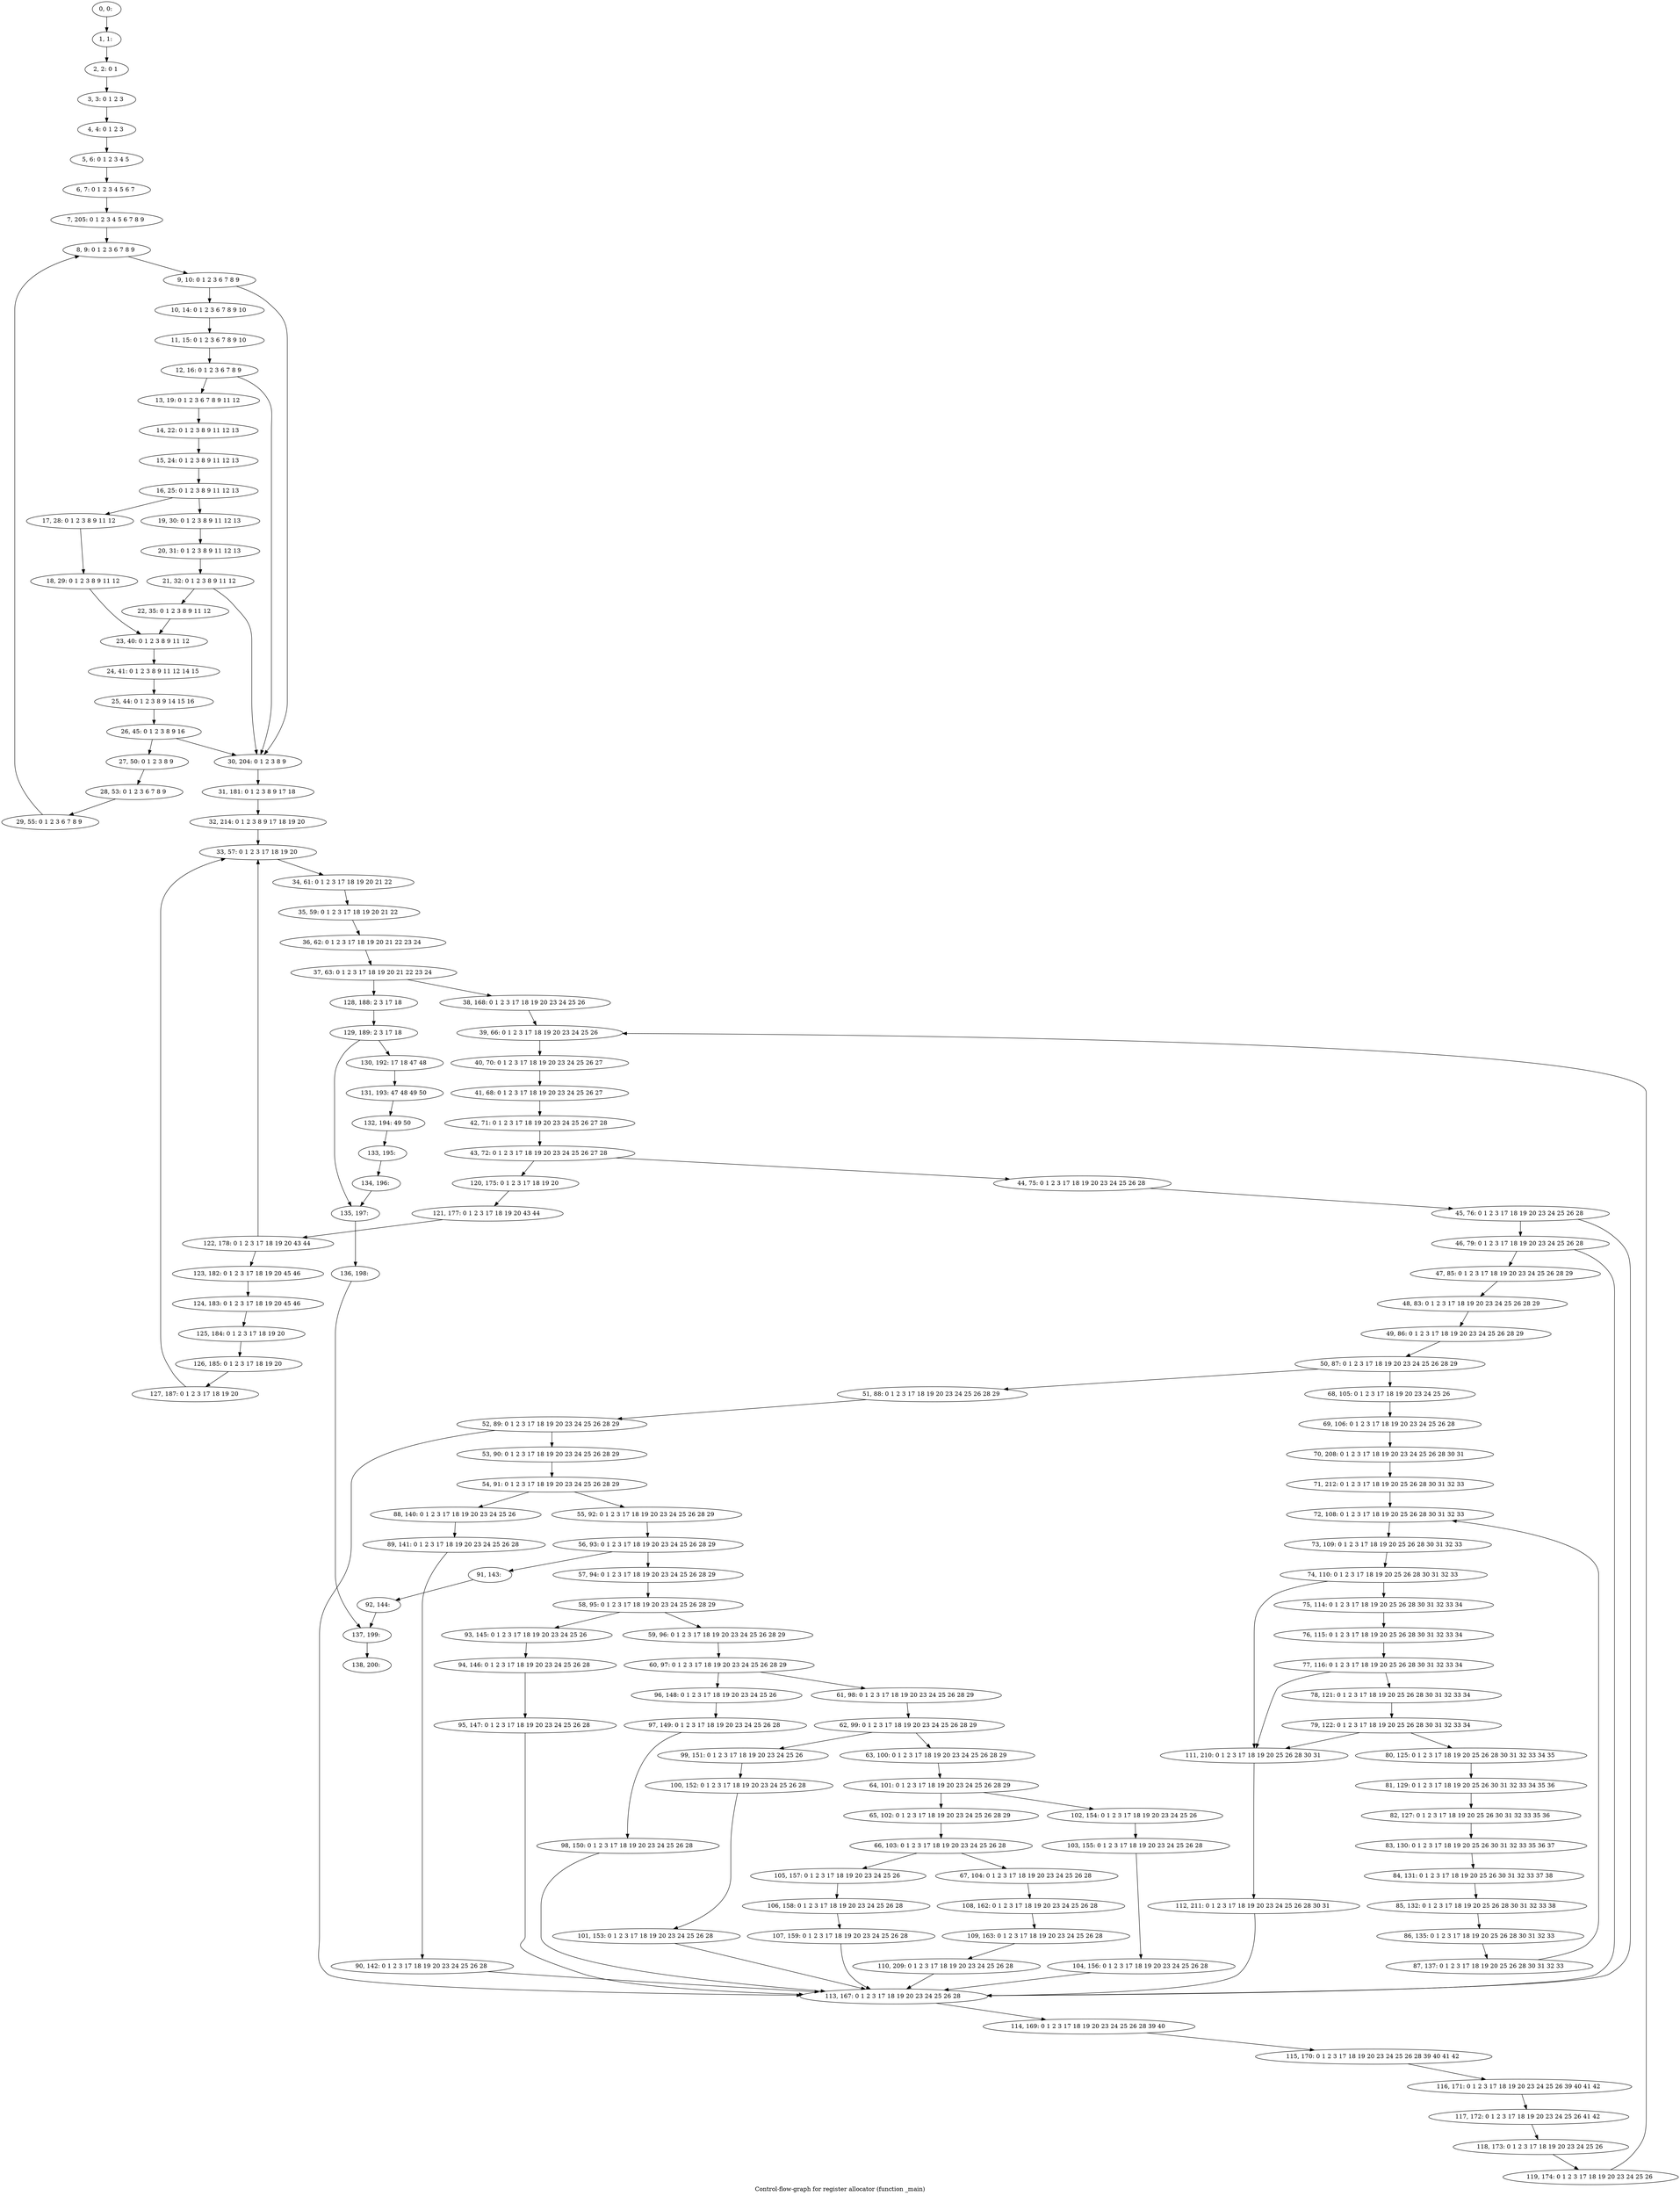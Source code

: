 digraph G {
graph [label="Control-flow-graph for register allocator (function _main)"]
0[label="0, 0: "];
1[label="1, 1: "];
2[label="2, 2: 0 1 "];
3[label="3, 3: 0 1 2 3 "];
4[label="4, 4: 0 1 2 3 "];
5[label="5, 6: 0 1 2 3 4 5 "];
6[label="6, 7: 0 1 2 3 4 5 6 7 "];
7[label="7, 205: 0 1 2 3 4 5 6 7 8 9 "];
8[label="8, 9: 0 1 2 3 6 7 8 9 "];
9[label="9, 10: 0 1 2 3 6 7 8 9 "];
10[label="10, 14: 0 1 2 3 6 7 8 9 10 "];
11[label="11, 15: 0 1 2 3 6 7 8 9 10 "];
12[label="12, 16: 0 1 2 3 6 7 8 9 "];
13[label="13, 19: 0 1 2 3 6 7 8 9 11 12 "];
14[label="14, 22: 0 1 2 3 8 9 11 12 13 "];
15[label="15, 24: 0 1 2 3 8 9 11 12 13 "];
16[label="16, 25: 0 1 2 3 8 9 11 12 13 "];
17[label="17, 28: 0 1 2 3 8 9 11 12 "];
18[label="18, 29: 0 1 2 3 8 9 11 12 "];
19[label="19, 30: 0 1 2 3 8 9 11 12 13 "];
20[label="20, 31: 0 1 2 3 8 9 11 12 13 "];
21[label="21, 32: 0 1 2 3 8 9 11 12 "];
22[label="22, 35: 0 1 2 3 8 9 11 12 "];
23[label="23, 40: 0 1 2 3 8 9 11 12 "];
24[label="24, 41: 0 1 2 3 8 9 11 12 14 15 "];
25[label="25, 44: 0 1 2 3 8 9 14 15 16 "];
26[label="26, 45: 0 1 2 3 8 9 16 "];
27[label="27, 50: 0 1 2 3 8 9 "];
28[label="28, 53: 0 1 2 3 6 7 8 9 "];
29[label="29, 55: 0 1 2 3 6 7 8 9 "];
30[label="30, 204: 0 1 2 3 8 9 "];
31[label="31, 181: 0 1 2 3 8 9 17 18 "];
32[label="32, 214: 0 1 2 3 8 9 17 18 19 20 "];
33[label="33, 57: 0 1 2 3 17 18 19 20 "];
34[label="34, 61: 0 1 2 3 17 18 19 20 21 22 "];
35[label="35, 59: 0 1 2 3 17 18 19 20 21 22 "];
36[label="36, 62: 0 1 2 3 17 18 19 20 21 22 23 24 "];
37[label="37, 63: 0 1 2 3 17 18 19 20 21 22 23 24 "];
38[label="38, 168: 0 1 2 3 17 18 19 20 23 24 25 26 "];
39[label="39, 66: 0 1 2 3 17 18 19 20 23 24 25 26 "];
40[label="40, 70: 0 1 2 3 17 18 19 20 23 24 25 26 27 "];
41[label="41, 68: 0 1 2 3 17 18 19 20 23 24 25 26 27 "];
42[label="42, 71: 0 1 2 3 17 18 19 20 23 24 25 26 27 28 "];
43[label="43, 72: 0 1 2 3 17 18 19 20 23 24 25 26 27 28 "];
44[label="44, 75: 0 1 2 3 17 18 19 20 23 24 25 26 28 "];
45[label="45, 76: 0 1 2 3 17 18 19 20 23 24 25 26 28 "];
46[label="46, 79: 0 1 2 3 17 18 19 20 23 24 25 26 28 "];
47[label="47, 85: 0 1 2 3 17 18 19 20 23 24 25 26 28 29 "];
48[label="48, 83: 0 1 2 3 17 18 19 20 23 24 25 26 28 29 "];
49[label="49, 86: 0 1 2 3 17 18 19 20 23 24 25 26 28 29 "];
50[label="50, 87: 0 1 2 3 17 18 19 20 23 24 25 26 28 29 "];
51[label="51, 88: 0 1 2 3 17 18 19 20 23 24 25 26 28 29 "];
52[label="52, 89: 0 1 2 3 17 18 19 20 23 24 25 26 28 29 "];
53[label="53, 90: 0 1 2 3 17 18 19 20 23 24 25 26 28 29 "];
54[label="54, 91: 0 1 2 3 17 18 19 20 23 24 25 26 28 29 "];
55[label="55, 92: 0 1 2 3 17 18 19 20 23 24 25 26 28 29 "];
56[label="56, 93: 0 1 2 3 17 18 19 20 23 24 25 26 28 29 "];
57[label="57, 94: 0 1 2 3 17 18 19 20 23 24 25 26 28 29 "];
58[label="58, 95: 0 1 2 3 17 18 19 20 23 24 25 26 28 29 "];
59[label="59, 96: 0 1 2 3 17 18 19 20 23 24 25 26 28 29 "];
60[label="60, 97: 0 1 2 3 17 18 19 20 23 24 25 26 28 29 "];
61[label="61, 98: 0 1 2 3 17 18 19 20 23 24 25 26 28 29 "];
62[label="62, 99: 0 1 2 3 17 18 19 20 23 24 25 26 28 29 "];
63[label="63, 100: 0 1 2 3 17 18 19 20 23 24 25 26 28 29 "];
64[label="64, 101: 0 1 2 3 17 18 19 20 23 24 25 26 28 29 "];
65[label="65, 102: 0 1 2 3 17 18 19 20 23 24 25 26 28 29 "];
66[label="66, 103: 0 1 2 3 17 18 19 20 23 24 25 26 28 "];
67[label="67, 104: 0 1 2 3 17 18 19 20 23 24 25 26 28 "];
68[label="68, 105: 0 1 2 3 17 18 19 20 23 24 25 26 "];
69[label="69, 106: 0 1 2 3 17 18 19 20 23 24 25 26 28 "];
70[label="70, 208: 0 1 2 3 17 18 19 20 23 24 25 26 28 30 31 "];
71[label="71, 212: 0 1 2 3 17 18 19 20 25 26 28 30 31 32 33 "];
72[label="72, 108: 0 1 2 3 17 18 19 20 25 26 28 30 31 32 33 "];
73[label="73, 109: 0 1 2 3 17 18 19 20 25 26 28 30 31 32 33 "];
74[label="74, 110: 0 1 2 3 17 18 19 20 25 26 28 30 31 32 33 "];
75[label="75, 114: 0 1 2 3 17 18 19 20 25 26 28 30 31 32 33 34 "];
76[label="76, 115: 0 1 2 3 17 18 19 20 25 26 28 30 31 32 33 34 "];
77[label="77, 116: 0 1 2 3 17 18 19 20 25 26 28 30 31 32 33 34 "];
78[label="78, 121: 0 1 2 3 17 18 19 20 25 26 28 30 31 32 33 34 "];
79[label="79, 122: 0 1 2 3 17 18 19 20 25 26 28 30 31 32 33 34 "];
80[label="80, 125: 0 1 2 3 17 18 19 20 25 26 28 30 31 32 33 34 35 "];
81[label="81, 129: 0 1 2 3 17 18 19 20 25 26 30 31 32 33 34 35 36 "];
82[label="82, 127: 0 1 2 3 17 18 19 20 25 26 30 31 32 33 35 36 "];
83[label="83, 130: 0 1 2 3 17 18 19 20 25 26 30 31 32 33 35 36 37 "];
84[label="84, 131: 0 1 2 3 17 18 19 20 25 26 30 31 32 33 37 38 "];
85[label="85, 132: 0 1 2 3 17 18 19 20 25 26 28 30 31 32 33 38 "];
86[label="86, 135: 0 1 2 3 17 18 19 20 25 26 28 30 31 32 33 "];
87[label="87, 137: 0 1 2 3 17 18 19 20 25 26 28 30 31 32 33 "];
88[label="88, 140: 0 1 2 3 17 18 19 20 23 24 25 26 "];
89[label="89, 141: 0 1 2 3 17 18 19 20 23 24 25 26 28 "];
90[label="90, 142: 0 1 2 3 17 18 19 20 23 24 25 26 28 "];
91[label="91, 143: "];
92[label="92, 144: "];
93[label="93, 145: 0 1 2 3 17 18 19 20 23 24 25 26 "];
94[label="94, 146: 0 1 2 3 17 18 19 20 23 24 25 26 28 "];
95[label="95, 147: 0 1 2 3 17 18 19 20 23 24 25 26 28 "];
96[label="96, 148: 0 1 2 3 17 18 19 20 23 24 25 26 "];
97[label="97, 149: 0 1 2 3 17 18 19 20 23 24 25 26 28 "];
98[label="98, 150: 0 1 2 3 17 18 19 20 23 24 25 26 28 "];
99[label="99, 151: 0 1 2 3 17 18 19 20 23 24 25 26 "];
100[label="100, 152: 0 1 2 3 17 18 19 20 23 24 25 26 28 "];
101[label="101, 153: 0 1 2 3 17 18 19 20 23 24 25 26 28 "];
102[label="102, 154: 0 1 2 3 17 18 19 20 23 24 25 26 "];
103[label="103, 155: 0 1 2 3 17 18 19 20 23 24 25 26 28 "];
104[label="104, 156: 0 1 2 3 17 18 19 20 23 24 25 26 28 "];
105[label="105, 157: 0 1 2 3 17 18 19 20 23 24 25 26 "];
106[label="106, 158: 0 1 2 3 17 18 19 20 23 24 25 26 28 "];
107[label="107, 159: 0 1 2 3 17 18 19 20 23 24 25 26 28 "];
108[label="108, 162: 0 1 2 3 17 18 19 20 23 24 25 26 28 "];
109[label="109, 163: 0 1 2 3 17 18 19 20 23 24 25 26 28 "];
110[label="110, 209: 0 1 2 3 17 18 19 20 23 24 25 26 28 "];
111[label="111, 210: 0 1 2 3 17 18 19 20 25 26 28 30 31 "];
112[label="112, 211: 0 1 2 3 17 18 19 20 23 24 25 26 28 30 31 "];
113[label="113, 167: 0 1 2 3 17 18 19 20 23 24 25 26 28 "];
114[label="114, 169: 0 1 2 3 17 18 19 20 23 24 25 26 28 39 40 "];
115[label="115, 170: 0 1 2 3 17 18 19 20 23 24 25 26 28 39 40 41 42 "];
116[label="116, 171: 0 1 2 3 17 18 19 20 23 24 25 26 39 40 41 42 "];
117[label="117, 172: 0 1 2 3 17 18 19 20 23 24 25 26 41 42 "];
118[label="118, 173: 0 1 2 3 17 18 19 20 23 24 25 26 "];
119[label="119, 174: 0 1 2 3 17 18 19 20 23 24 25 26 "];
120[label="120, 175: 0 1 2 3 17 18 19 20 "];
121[label="121, 177: 0 1 2 3 17 18 19 20 43 44 "];
122[label="122, 178: 0 1 2 3 17 18 19 20 43 44 "];
123[label="123, 182: 0 1 2 3 17 18 19 20 45 46 "];
124[label="124, 183: 0 1 2 3 17 18 19 20 45 46 "];
125[label="125, 184: 0 1 2 3 17 18 19 20 "];
126[label="126, 185: 0 1 2 3 17 18 19 20 "];
127[label="127, 187: 0 1 2 3 17 18 19 20 "];
128[label="128, 188: 2 3 17 18 "];
129[label="129, 189: 2 3 17 18 "];
130[label="130, 192: 17 18 47 48 "];
131[label="131, 193: 47 48 49 50 "];
132[label="132, 194: 49 50 "];
133[label="133, 195: "];
134[label="134, 196: "];
135[label="135, 197: "];
136[label="136, 198: "];
137[label="137, 199: "];
138[label="138, 200: "];
0->1 ;
1->2 ;
2->3 ;
3->4 ;
4->5 ;
5->6 ;
6->7 ;
7->8 ;
8->9 ;
9->10 ;
9->30 ;
10->11 ;
11->12 ;
12->13 ;
12->30 ;
13->14 ;
14->15 ;
15->16 ;
16->17 ;
16->19 ;
17->18 ;
18->23 ;
19->20 ;
20->21 ;
21->22 ;
21->30 ;
22->23 ;
23->24 ;
24->25 ;
25->26 ;
26->27 ;
26->30 ;
27->28 ;
28->29 ;
29->8 ;
30->31 ;
31->32 ;
32->33 ;
33->34 ;
34->35 ;
35->36 ;
36->37 ;
37->38 ;
37->128 ;
38->39 ;
39->40 ;
40->41 ;
41->42 ;
42->43 ;
43->44 ;
43->120 ;
44->45 ;
45->46 ;
45->113 ;
46->47 ;
46->113 ;
47->48 ;
48->49 ;
49->50 ;
50->51 ;
50->68 ;
51->52 ;
52->53 ;
52->113 ;
53->54 ;
54->55 ;
54->88 ;
55->56 ;
56->57 ;
56->91 ;
57->58 ;
58->59 ;
58->93 ;
59->60 ;
60->61 ;
60->96 ;
61->62 ;
62->63 ;
62->99 ;
63->64 ;
64->65 ;
64->102 ;
65->66 ;
66->67 ;
66->105 ;
67->108 ;
68->69 ;
69->70 ;
70->71 ;
71->72 ;
72->73 ;
73->74 ;
74->75 ;
74->111 ;
75->76 ;
76->77 ;
77->78 ;
77->111 ;
78->79 ;
79->80 ;
79->111 ;
80->81 ;
81->82 ;
82->83 ;
83->84 ;
84->85 ;
85->86 ;
86->87 ;
87->72 ;
88->89 ;
89->90 ;
90->113 ;
91->92 ;
92->137 ;
93->94 ;
94->95 ;
95->113 ;
96->97 ;
97->98 ;
98->113 ;
99->100 ;
100->101 ;
101->113 ;
102->103 ;
103->104 ;
104->113 ;
105->106 ;
106->107 ;
107->113 ;
108->109 ;
109->110 ;
110->113 ;
111->112 ;
112->113 ;
113->114 ;
114->115 ;
115->116 ;
116->117 ;
117->118 ;
118->119 ;
119->39 ;
120->121 ;
121->122 ;
122->123 ;
122->33 ;
123->124 ;
124->125 ;
125->126 ;
126->127 ;
127->33 ;
128->129 ;
129->130 ;
129->135 ;
130->131 ;
131->132 ;
132->133 ;
133->134 ;
134->135 ;
135->136 ;
136->137 ;
137->138 ;
}
